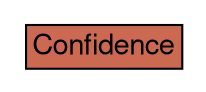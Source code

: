digraph Confidence {
	graph [bb="0,0,91,36",
		rankdir=LR
	];
	node [label="\N"];
	Confidence	 [height=0.5,
		label=<<table BORDER="0" CELLBORDER="1" CELLSPACING="0"> <tr> <td BGCOLOR="#cc6a51" HREF="/idmef_parser/IODEFv2/Confidence.html" TITLE="The Confidence class represents an estimate of the validity and accuracy of data expressed in the document. This estimate can be expressed as a category or a numeric calculation. "><FONT FACE="Nimbus Sans L">Confidence</FONT></td> </tr>" %</table>>,
		pos="45.5,18",
		shape=plaintext,
		width=1.2639];
}
